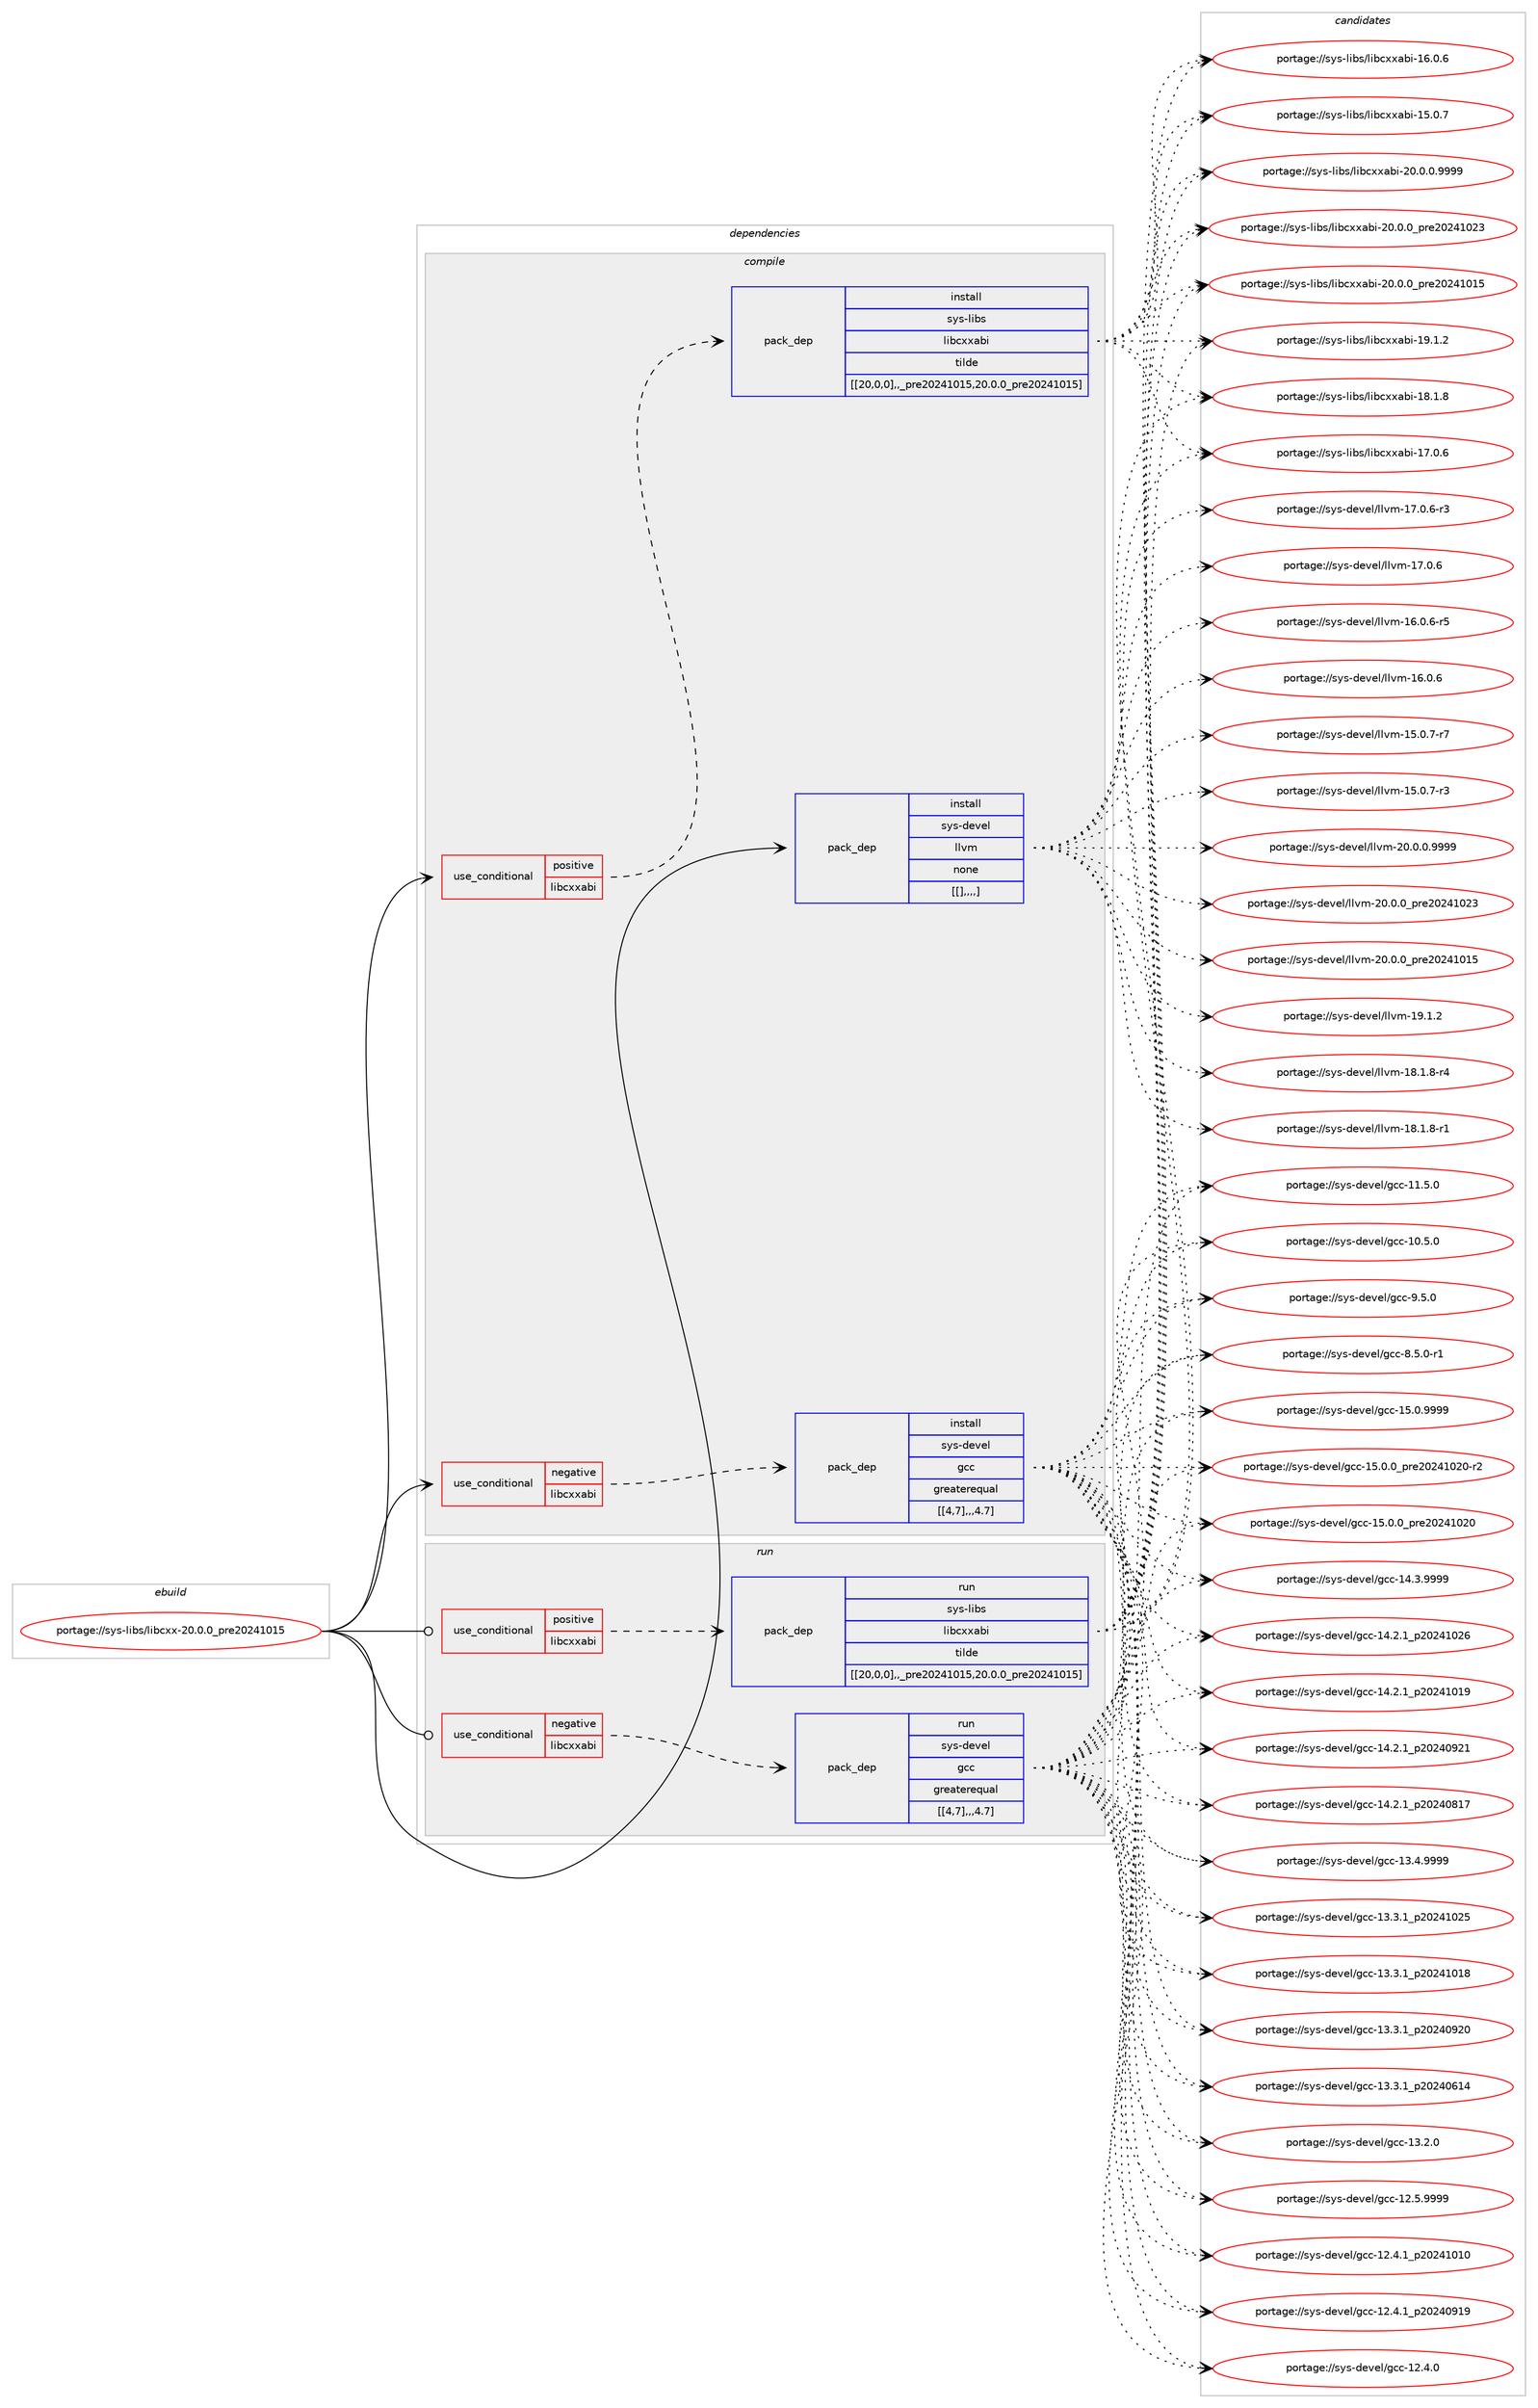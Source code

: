 digraph prolog {

# *************
# Graph options
# *************

newrank=true;
concentrate=true;
compound=true;
graph [rankdir=LR,fontname=Helvetica,fontsize=10,ranksep=1.5];#, ranksep=2.5, nodesep=0.2];
edge  [arrowhead=vee];
node  [fontname=Helvetica,fontsize=10];

# **********
# The ebuild
# **********

subgraph cluster_leftcol {
color=gray;
label=<<i>ebuild</i>>;
id [label="portage://sys-libs/libcxx-20.0.0_pre20241015", color=red, width=4, href="../sys-libs/libcxx-20.0.0_pre20241015.svg"];
}

# ****************
# The dependencies
# ****************

subgraph cluster_midcol {
color=gray;
label=<<i>dependencies</i>>;
subgraph cluster_compile {
fillcolor="#eeeeee";
style=filled;
label=<<i>compile</i>>;
subgraph cond124313 {
dependency464493 [label=<<TABLE BORDER="0" CELLBORDER="1" CELLSPACING="0" CELLPADDING="4"><TR><TD ROWSPAN="3" CELLPADDING="10">use_conditional</TD></TR><TR><TD>negative</TD></TR><TR><TD>libcxxabi</TD></TR></TABLE>>, shape=none, color=red];
subgraph pack336927 {
dependency464549 [label=<<TABLE BORDER="0" CELLBORDER="1" CELLSPACING="0" CELLPADDING="4" WIDTH="220"><TR><TD ROWSPAN="6" CELLPADDING="30">pack_dep</TD></TR><TR><TD WIDTH="110">install</TD></TR><TR><TD>sys-devel</TD></TR><TR><TD>gcc</TD></TR><TR><TD>greaterequal</TD></TR><TR><TD>[[4,7],,,4.7]</TD></TR></TABLE>>, shape=none, color=blue];
}
dependency464493:e -> dependency464549:w [weight=20,style="dashed",arrowhead="vee"];
}
id:e -> dependency464493:w [weight=20,style="solid",arrowhead="vee"];
subgraph cond124341 {
dependency464595 [label=<<TABLE BORDER="0" CELLBORDER="1" CELLSPACING="0" CELLPADDING="4"><TR><TD ROWSPAN="3" CELLPADDING="10">use_conditional</TD></TR><TR><TD>positive</TD></TR><TR><TD>libcxxabi</TD></TR></TABLE>>, shape=none, color=red];
subgraph pack336987 {
dependency464617 [label=<<TABLE BORDER="0" CELLBORDER="1" CELLSPACING="0" CELLPADDING="4" WIDTH="220"><TR><TD ROWSPAN="6" CELLPADDING="30">pack_dep</TD></TR><TR><TD WIDTH="110">install</TD></TR><TR><TD>sys-libs</TD></TR><TR><TD>libcxxabi</TD></TR><TR><TD>tilde</TD></TR><TR><TD>[[20,0,0],,_pre20241015,20.0.0_pre20241015]</TD></TR></TABLE>>, shape=none, color=blue];
}
dependency464595:e -> dependency464617:w [weight=20,style="dashed",arrowhead="vee"];
}
id:e -> dependency464595:w [weight=20,style="solid",arrowhead="vee"];
subgraph pack337002 {
dependency464641 [label=<<TABLE BORDER="0" CELLBORDER="1" CELLSPACING="0" CELLPADDING="4" WIDTH="220"><TR><TD ROWSPAN="6" CELLPADDING="30">pack_dep</TD></TR><TR><TD WIDTH="110">install</TD></TR><TR><TD>sys-devel</TD></TR><TR><TD>llvm</TD></TR><TR><TD>none</TD></TR><TR><TD>[[],,,,]</TD></TR></TABLE>>, shape=none, color=blue];
}
id:e -> dependency464641:w [weight=20,style="solid",arrowhead="vee"];
}
subgraph cluster_compileandrun {
fillcolor="#eeeeee";
style=filled;
label=<<i>compile and run</i>>;
}
subgraph cluster_run {
fillcolor="#eeeeee";
style=filled;
label=<<i>run</i>>;
subgraph cond124378 {
dependency464681 [label=<<TABLE BORDER="0" CELLBORDER="1" CELLSPACING="0" CELLPADDING="4"><TR><TD ROWSPAN="3" CELLPADDING="10">use_conditional</TD></TR><TR><TD>negative</TD></TR><TR><TD>libcxxabi</TD></TR></TABLE>>, shape=none, color=red];
subgraph pack337045 {
dependency464699 [label=<<TABLE BORDER="0" CELLBORDER="1" CELLSPACING="0" CELLPADDING="4" WIDTH="220"><TR><TD ROWSPAN="6" CELLPADDING="30">pack_dep</TD></TR><TR><TD WIDTH="110">run</TD></TR><TR><TD>sys-devel</TD></TR><TR><TD>gcc</TD></TR><TR><TD>greaterequal</TD></TR><TR><TD>[[4,7],,,4.7]</TD></TR></TABLE>>, shape=none, color=blue];
}
dependency464681:e -> dependency464699:w [weight=20,style="dashed",arrowhead="vee"];
}
id:e -> dependency464681:w [weight=20,style="solid",arrowhead="odot"];
subgraph cond124407 {
dependency464768 [label=<<TABLE BORDER="0" CELLBORDER="1" CELLSPACING="0" CELLPADDING="4"><TR><TD ROWSPAN="3" CELLPADDING="10">use_conditional</TD></TR><TR><TD>positive</TD></TR><TR><TD>libcxxabi</TD></TR></TABLE>>, shape=none, color=red];
subgraph pack337093 {
dependency464771 [label=<<TABLE BORDER="0" CELLBORDER="1" CELLSPACING="0" CELLPADDING="4" WIDTH="220"><TR><TD ROWSPAN="6" CELLPADDING="30">pack_dep</TD></TR><TR><TD WIDTH="110">run</TD></TR><TR><TD>sys-libs</TD></TR><TR><TD>libcxxabi</TD></TR><TR><TD>tilde</TD></TR><TR><TD>[[20,0,0],,_pre20241015,20.0.0_pre20241015]</TD></TR></TABLE>>, shape=none, color=blue];
}
dependency464768:e -> dependency464771:w [weight=20,style="dashed",arrowhead="vee"];
}
id:e -> dependency464768:w [weight=20,style="solid",arrowhead="odot"];
}
}

# **************
# The candidates
# **************

subgraph cluster_choices {
rank=same;
color=gray;
label=<<i>candidates</i>>;

subgraph choice336770 {
color=black;
nodesep=1;
choice1151211154510010111810110847103999945495346484657575757 [label="portage://sys-devel/gcc-15.0.9999", color=red, width=4,href="../sys-devel/gcc-15.0.9999.svg"];
choice11512111545100101118101108471039999454953464846489511211410150485052494850484511450 [label="portage://sys-devel/gcc-15.0.0_pre20241020-r2", color=red, width=4,href="../sys-devel/gcc-15.0.0_pre20241020-r2.svg"];
choice1151211154510010111810110847103999945495346484648951121141015048505249485048 [label="portage://sys-devel/gcc-15.0.0_pre20241020", color=red, width=4,href="../sys-devel/gcc-15.0.0_pre20241020.svg"];
choice1151211154510010111810110847103999945495246514657575757 [label="portage://sys-devel/gcc-14.3.9999", color=red, width=4,href="../sys-devel/gcc-14.3.9999.svg"];
choice1151211154510010111810110847103999945495246504649951125048505249485054 [label="portage://sys-devel/gcc-14.2.1_p20241026", color=red, width=4,href="../sys-devel/gcc-14.2.1_p20241026.svg"];
choice1151211154510010111810110847103999945495246504649951125048505249484957 [label="portage://sys-devel/gcc-14.2.1_p20241019", color=red, width=4,href="../sys-devel/gcc-14.2.1_p20241019.svg"];
choice1151211154510010111810110847103999945495246504649951125048505248575049 [label="portage://sys-devel/gcc-14.2.1_p20240921", color=red, width=4,href="../sys-devel/gcc-14.2.1_p20240921.svg"];
choice1151211154510010111810110847103999945495246504649951125048505248564955 [label="portage://sys-devel/gcc-14.2.1_p20240817", color=red, width=4,href="../sys-devel/gcc-14.2.1_p20240817.svg"];
choice1151211154510010111810110847103999945495146524657575757 [label="portage://sys-devel/gcc-13.4.9999", color=red, width=4,href="../sys-devel/gcc-13.4.9999.svg"];
choice1151211154510010111810110847103999945495146514649951125048505249485053 [label="portage://sys-devel/gcc-13.3.1_p20241025", color=red, width=4,href="../sys-devel/gcc-13.3.1_p20241025.svg"];
choice1151211154510010111810110847103999945495146514649951125048505249484956 [label="portage://sys-devel/gcc-13.3.1_p20241018", color=red, width=4,href="../sys-devel/gcc-13.3.1_p20241018.svg"];
choice1151211154510010111810110847103999945495146514649951125048505248575048 [label="portage://sys-devel/gcc-13.3.1_p20240920", color=red, width=4,href="../sys-devel/gcc-13.3.1_p20240920.svg"];
choice1151211154510010111810110847103999945495146514649951125048505248544952 [label="portage://sys-devel/gcc-13.3.1_p20240614", color=red, width=4,href="../sys-devel/gcc-13.3.1_p20240614.svg"];
choice1151211154510010111810110847103999945495146504648 [label="portage://sys-devel/gcc-13.2.0", color=red, width=4,href="../sys-devel/gcc-13.2.0.svg"];
choice1151211154510010111810110847103999945495046534657575757 [label="portage://sys-devel/gcc-12.5.9999", color=red, width=4,href="../sys-devel/gcc-12.5.9999.svg"];
choice1151211154510010111810110847103999945495046524649951125048505249484948 [label="portage://sys-devel/gcc-12.4.1_p20241010", color=red, width=4,href="../sys-devel/gcc-12.4.1_p20241010.svg"];
choice1151211154510010111810110847103999945495046524649951125048505248574957 [label="portage://sys-devel/gcc-12.4.1_p20240919", color=red, width=4,href="../sys-devel/gcc-12.4.1_p20240919.svg"];
choice1151211154510010111810110847103999945495046524648 [label="portage://sys-devel/gcc-12.4.0", color=red, width=4,href="../sys-devel/gcc-12.4.0.svg"];
choice1151211154510010111810110847103999945494946534648 [label="portage://sys-devel/gcc-11.5.0", color=red, width=4,href="../sys-devel/gcc-11.5.0.svg"];
choice1151211154510010111810110847103999945494846534648 [label="portage://sys-devel/gcc-10.5.0", color=red, width=4,href="../sys-devel/gcc-10.5.0.svg"];
choice11512111545100101118101108471039999455746534648 [label="portage://sys-devel/gcc-9.5.0", color=red, width=4,href="../sys-devel/gcc-9.5.0.svg"];
choice115121115451001011181011084710399994556465346484511449 [label="portage://sys-devel/gcc-8.5.0-r1", color=red, width=4,href="../sys-devel/gcc-8.5.0-r1.svg"];
dependency464549:e -> choice1151211154510010111810110847103999945495346484657575757:w [style=dotted,weight="100"];
dependency464549:e -> choice11512111545100101118101108471039999454953464846489511211410150485052494850484511450:w [style=dotted,weight="100"];
dependency464549:e -> choice1151211154510010111810110847103999945495346484648951121141015048505249485048:w [style=dotted,weight="100"];
dependency464549:e -> choice1151211154510010111810110847103999945495246514657575757:w [style=dotted,weight="100"];
dependency464549:e -> choice1151211154510010111810110847103999945495246504649951125048505249485054:w [style=dotted,weight="100"];
dependency464549:e -> choice1151211154510010111810110847103999945495246504649951125048505249484957:w [style=dotted,weight="100"];
dependency464549:e -> choice1151211154510010111810110847103999945495246504649951125048505248575049:w [style=dotted,weight="100"];
dependency464549:e -> choice1151211154510010111810110847103999945495246504649951125048505248564955:w [style=dotted,weight="100"];
dependency464549:e -> choice1151211154510010111810110847103999945495146524657575757:w [style=dotted,weight="100"];
dependency464549:e -> choice1151211154510010111810110847103999945495146514649951125048505249485053:w [style=dotted,weight="100"];
dependency464549:e -> choice1151211154510010111810110847103999945495146514649951125048505249484956:w [style=dotted,weight="100"];
dependency464549:e -> choice1151211154510010111810110847103999945495146514649951125048505248575048:w [style=dotted,weight="100"];
dependency464549:e -> choice1151211154510010111810110847103999945495146514649951125048505248544952:w [style=dotted,weight="100"];
dependency464549:e -> choice1151211154510010111810110847103999945495146504648:w [style=dotted,weight="100"];
dependency464549:e -> choice1151211154510010111810110847103999945495046534657575757:w [style=dotted,weight="100"];
dependency464549:e -> choice1151211154510010111810110847103999945495046524649951125048505249484948:w [style=dotted,weight="100"];
dependency464549:e -> choice1151211154510010111810110847103999945495046524649951125048505248574957:w [style=dotted,weight="100"];
dependency464549:e -> choice1151211154510010111810110847103999945495046524648:w [style=dotted,weight="100"];
dependency464549:e -> choice1151211154510010111810110847103999945494946534648:w [style=dotted,weight="100"];
dependency464549:e -> choice1151211154510010111810110847103999945494846534648:w [style=dotted,weight="100"];
dependency464549:e -> choice11512111545100101118101108471039999455746534648:w [style=dotted,weight="100"];
dependency464549:e -> choice115121115451001011181011084710399994556465346484511449:w [style=dotted,weight="100"];
}
subgraph choice336787 {
color=black;
nodesep=1;
choice11512111545108105981154710810598991201209798105455048464846484657575757 [label="portage://sys-libs/libcxxabi-20.0.0.9999", color=red, width=4,href="../sys-libs/libcxxabi-20.0.0.9999.svg"];
choice1151211154510810598115471081059899120120979810545504846484648951121141015048505249485051 [label="portage://sys-libs/libcxxabi-20.0.0_pre20241023", color=red, width=4,href="../sys-libs/libcxxabi-20.0.0_pre20241023.svg"];
choice1151211154510810598115471081059899120120979810545504846484648951121141015048505249484953 [label="portage://sys-libs/libcxxabi-20.0.0_pre20241015", color=red, width=4,href="../sys-libs/libcxxabi-20.0.0_pre20241015.svg"];
choice1151211154510810598115471081059899120120979810545495746494650 [label="portage://sys-libs/libcxxabi-19.1.2", color=red, width=4,href="../sys-libs/libcxxabi-19.1.2.svg"];
choice1151211154510810598115471081059899120120979810545495646494656 [label="portage://sys-libs/libcxxabi-18.1.8", color=red, width=4,href="../sys-libs/libcxxabi-18.1.8.svg"];
choice1151211154510810598115471081059899120120979810545495546484654 [label="portage://sys-libs/libcxxabi-17.0.6", color=red, width=4,href="../sys-libs/libcxxabi-17.0.6.svg"];
choice1151211154510810598115471081059899120120979810545495446484654 [label="portage://sys-libs/libcxxabi-16.0.6", color=red, width=4,href="../sys-libs/libcxxabi-16.0.6.svg"];
choice1151211154510810598115471081059899120120979810545495346484655 [label="portage://sys-libs/libcxxabi-15.0.7", color=red, width=4,href="../sys-libs/libcxxabi-15.0.7.svg"];
dependency464617:e -> choice11512111545108105981154710810598991201209798105455048464846484657575757:w [style=dotted,weight="100"];
dependency464617:e -> choice1151211154510810598115471081059899120120979810545504846484648951121141015048505249485051:w [style=dotted,weight="100"];
dependency464617:e -> choice1151211154510810598115471081059899120120979810545504846484648951121141015048505249484953:w [style=dotted,weight="100"];
dependency464617:e -> choice1151211154510810598115471081059899120120979810545495746494650:w [style=dotted,weight="100"];
dependency464617:e -> choice1151211154510810598115471081059899120120979810545495646494656:w [style=dotted,weight="100"];
dependency464617:e -> choice1151211154510810598115471081059899120120979810545495546484654:w [style=dotted,weight="100"];
dependency464617:e -> choice1151211154510810598115471081059899120120979810545495446484654:w [style=dotted,weight="100"];
dependency464617:e -> choice1151211154510810598115471081059899120120979810545495346484655:w [style=dotted,weight="100"];
}
subgraph choice336791 {
color=black;
nodesep=1;
choice1151211154510010111810110847108108118109455048464846484657575757 [label="portage://sys-devel/llvm-20.0.0.9999", color=red, width=4,href="../sys-devel/llvm-20.0.0.9999.svg"];
choice115121115451001011181011084710810811810945504846484648951121141015048505249485051 [label="portage://sys-devel/llvm-20.0.0_pre20241023", color=red, width=4,href="../sys-devel/llvm-20.0.0_pre20241023.svg"];
choice115121115451001011181011084710810811810945504846484648951121141015048505249484953 [label="portage://sys-devel/llvm-20.0.0_pre20241015", color=red, width=4,href="../sys-devel/llvm-20.0.0_pre20241015.svg"];
choice115121115451001011181011084710810811810945495746494650 [label="portage://sys-devel/llvm-19.1.2", color=red, width=4,href="../sys-devel/llvm-19.1.2.svg"];
choice1151211154510010111810110847108108118109454956464946564511452 [label="portage://sys-devel/llvm-18.1.8-r4", color=red, width=4,href="../sys-devel/llvm-18.1.8-r4.svg"];
choice1151211154510010111810110847108108118109454956464946564511449 [label="portage://sys-devel/llvm-18.1.8-r1", color=red, width=4,href="../sys-devel/llvm-18.1.8-r1.svg"];
choice1151211154510010111810110847108108118109454955464846544511451 [label="portage://sys-devel/llvm-17.0.6-r3", color=red, width=4,href="../sys-devel/llvm-17.0.6-r3.svg"];
choice115121115451001011181011084710810811810945495546484654 [label="portage://sys-devel/llvm-17.0.6", color=red, width=4,href="../sys-devel/llvm-17.0.6.svg"];
choice1151211154510010111810110847108108118109454954464846544511453 [label="portage://sys-devel/llvm-16.0.6-r5", color=red, width=4,href="../sys-devel/llvm-16.0.6-r5.svg"];
choice115121115451001011181011084710810811810945495446484654 [label="portage://sys-devel/llvm-16.0.6", color=red, width=4,href="../sys-devel/llvm-16.0.6.svg"];
choice1151211154510010111810110847108108118109454953464846554511455 [label="portage://sys-devel/llvm-15.0.7-r7", color=red, width=4,href="../sys-devel/llvm-15.0.7-r7.svg"];
choice1151211154510010111810110847108108118109454953464846554511451 [label="portage://sys-devel/llvm-15.0.7-r3", color=red, width=4,href="../sys-devel/llvm-15.0.7-r3.svg"];
dependency464641:e -> choice1151211154510010111810110847108108118109455048464846484657575757:w [style=dotted,weight="100"];
dependency464641:e -> choice115121115451001011181011084710810811810945504846484648951121141015048505249485051:w [style=dotted,weight="100"];
dependency464641:e -> choice115121115451001011181011084710810811810945504846484648951121141015048505249484953:w [style=dotted,weight="100"];
dependency464641:e -> choice115121115451001011181011084710810811810945495746494650:w [style=dotted,weight="100"];
dependency464641:e -> choice1151211154510010111810110847108108118109454956464946564511452:w [style=dotted,weight="100"];
dependency464641:e -> choice1151211154510010111810110847108108118109454956464946564511449:w [style=dotted,weight="100"];
dependency464641:e -> choice1151211154510010111810110847108108118109454955464846544511451:w [style=dotted,weight="100"];
dependency464641:e -> choice115121115451001011181011084710810811810945495546484654:w [style=dotted,weight="100"];
dependency464641:e -> choice1151211154510010111810110847108108118109454954464846544511453:w [style=dotted,weight="100"];
dependency464641:e -> choice115121115451001011181011084710810811810945495446484654:w [style=dotted,weight="100"];
dependency464641:e -> choice1151211154510010111810110847108108118109454953464846554511455:w [style=dotted,weight="100"];
dependency464641:e -> choice1151211154510010111810110847108108118109454953464846554511451:w [style=dotted,weight="100"];
}
subgraph choice336801 {
color=black;
nodesep=1;
choice1151211154510010111810110847103999945495346484657575757 [label="portage://sys-devel/gcc-15.0.9999", color=red, width=4,href="../sys-devel/gcc-15.0.9999.svg"];
choice11512111545100101118101108471039999454953464846489511211410150485052494850484511450 [label="portage://sys-devel/gcc-15.0.0_pre20241020-r2", color=red, width=4,href="../sys-devel/gcc-15.0.0_pre20241020-r2.svg"];
choice1151211154510010111810110847103999945495346484648951121141015048505249485048 [label="portage://sys-devel/gcc-15.0.0_pre20241020", color=red, width=4,href="../sys-devel/gcc-15.0.0_pre20241020.svg"];
choice1151211154510010111810110847103999945495246514657575757 [label="portage://sys-devel/gcc-14.3.9999", color=red, width=4,href="../sys-devel/gcc-14.3.9999.svg"];
choice1151211154510010111810110847103999945495246504649951125048505249485054 [label="portage://sys-devel/gcc-14.2.1_p20241026", color=red, width=4,href="../sys-devel/gcc-14.2.1_p20241026.svg"];
choice1151211154510010111810110847103999945495246504649951125048505249484957 [label="portage://sys-devel/gcc-14.2.1_p20241019", color=red, width=4,href="../sys-devel/gcc-14.2.1_p20241019.svg"];
choice1151211154510010111810110847103999945495246504649951125048505248575049 [label="portage://sys-devel/gcc-14.2.1_p20240921", color=red, width=4,href="../sys-devel/gcc-14.2.1_p20240921.svg"];
choice1151211154510010111810110847103999945495246504649951125048505248564955 [label="portage://sys-devel/gcc-14.2.1_p20240817", color=red, width=4,href="../sys-devel/gcc-14.2.1_p20240817.svg"];
choice1151211154510010111810110847103999945495146524657575757 [label="portage://sys-devel/gcc-13.4.9999", color=red, width=4,href="../sys-devel/gcc-13.4.9999.svg"];
choice1151211154510010111810110847103999945495146514649951125048505249485053 [label="portage://sys-devel/gcc-13.3.1_p20241025", color=red, width=4,href="../sys-devel/gcc-13.3.1_p20241025.svg"];
choice1151211154510010111810110847103999945495146514649951125048505249484956 [label="portage://sys-devel/gcc-13.3.1_p20241018", color=red, width=4,href="../sys-devel/gcc-13.3.1_p20241018.svg"];
choice1151211154510010111810110847103999945495146514649951125048505248575048 [label="portage://sys-devel/gcc-13.3.1_p20240920", color=red, width=4,href="../sys-devel/gcc-13.3.1_p20240920.svg"];
choice1151211154510010111810110847103999945495146514649951125048505248544952 [label="portage://sys-devel/gcc-13.3.1_p20240614", color=red, width=4,href="../sys-devel/gcc-13.3.1_p20240614.svg"];
choice1151211154510010111810110847103999945495146504648 [label="portage://sys-devel/gcc-13.2.0", color=red, width=4,href="../sys-devel/gcc-13.2.0.svg"];
choice1151211154510010111810110847103999945495046534657575757 [label="portage://sys-devel/gcc-12.5.9999", color=red, width=4,href="../sys-devel/gcc-12.5.9999.svg"];
choice1151211154510010111810110847103999945495046524649951125048505249484948 [label="portage://sys-devel/gcc-12.4.1_p20241010", color=red, width=4,href="../sys-devel/gcc-12.4.1_p20241010.svg"];
choice1151211154510010111810110847103999945495046524649951125048505248574957 [label="portage://sys-devel/gcc-12.4.1_p20240919", color=red, width=4,href="../sys-devel/gcc-12.4.1_p20240919.svg"];
choice1151211154510010111810110847103999945495046524648 [label="portage://sys-devel/gcc-12.4.0", color=red, width=4,href="../sys-devel/gcc-12.4.0.svg"];
choice1151211154510010111810110847103999945494946534648 [label="portage://sys-devel/gcc-11.5.0", color=red, width=4,href="../sys-devel/gcc-11.5.0.svg"];
choice1151211154510010111810110847103999945494846534648 [label="portage://sys-devel/gcc-10.5.0", color=red, width=4,href="../sys-devel/gcc-10.5.0.svg"];
choice11512111545100101118101108471039999455746534648 [label="portage://sys-devel/gcc-9.5.0", color=red, width=4,href="../sys-devel/gcc-9.5.0.svg"];
choice115121115451001011181011084710399994556465346484511449 [label="portage://sys-devel/gcc-8.5.0-r1", color=red, width=4,href="../sys-devel/gcc-8.5.0-r1.svg"];
dependency464699:e -> choice1151211154510010111810110847103999945495346484657575757:w [style=dotted,weight="100"];
dependency464699:e -> choice11512111545100101118101108471039999454953464846489511211410150485052494850484511450:w [style=dotted,weight="100"];
dependency464699:e -> choice1151211154510010111810110847103999945495346484648951121141015048505249485048:w [style=dotted,weight="100"];
dependency464699:e -> choice1151211154510010111810110847103999945495246514657575757:w [style=dotted,weight="100"];
dependency464699:e -> choice1151211154510010111810110847103999945495246504649951125048505249485054:w [style=dotted,weight="100"];
dependency464699:e -> choice1151211154510010111810110847103999945495246504649951125048505249484957:w [style=dotted,weight="100"];
dependency464699:e -> choice1151211154510010111810110847103999945495246504649951125048505248575049:w [style=dotted,weight="100"];
dependency464699:e -> choice1151211154510010111810110847103999945495246504649951125048505248564955:w [style=dotted,weight="100"];
dependency464699:e -> choice1151211154510010111810110847103999945495146524657575757:w [style=dotted,weight="100"];
dependency464699:e -> choice1151211154510010111810110847103999945495146514649951125048505249485053:w [style=dotted,weight="100"];
dependency464699:e -> choice1151211154510010111810110847103999945495146514649951125048505249484956:w [style=dotted,weight="100"];
dependency464699:e -> choice1151211154510010111810110847103999945495146514649951125048505248575048:w [style=dotted,weight="100"];
dependency464699:e -> choice1151211154510010111810110847103999945495146514649951125048505248544952:w [style=dotted,weight="100"];
dependency464699:e -> choice1151211154510010111810110847103999945495146504648:w [style=dotted,weight="100"];
dependency464699:e -> choice1151211154510010111810110847103999945495046534657575757:w [style=dotted,weight="100"];
dependency464699:e -> choice1151211154510010111810110847103999945495046524649951125048505249484948:w [style=dotted,weight="100"];
dependency464699:e -> choice1151211154510010111810110847103999945495046524649951125048505248574957:w [style=dotted,weight="100"];
dependency464699:e -> choice1151211154510010111810110847103999945495046524648:w [style=dotted,weight="100"];
dependency464699:e -> choice1151211154510010111810110847103999945494946534648:w [style=dotted,weight="100"];
dependency464699:e -> choice1151211154510010111810110847103999945494846534648:w [style=dotted,weight="100"];
dependency464699:e -> choice11512111545100101118101108471039999455746534648:w [style=dotted,weight="100"];
dependency464699:e -> choice115121115451001011181011084710399994556465346484511449:w [style=dotted,weight="100"];
}
subgraph choice336836 {
color=black;
nodesep=1;
choice11512111545108105981154710810598991201209798105455048464846484657575757 [label="portage://sys-libs/libcxxabi-20.0.0.9999", color=red, width=4,href="../sys-libs/libcxxabi-20.0.0.9999.svg"];
choice1151211154510810598115471081059899120120979810545504846484648951121141015048505249485051 [label="portage://sys-libs/libcxxabi-20.0.0_pre20241023", color=red, width=4,href="../sys-libs/libcxxabi-20.0.0_pre20241023.svg"];
choice1151211154510810598115471081059899120120979810545504846484648951121141015048505249484953 [label="portage://sys-libs/libcxxabi-20.0.0_pre20241015", color=red, width=4,href="../sys-libs/libcxxabi-20.0.0_pre20241015.svg"];
choice1151211154510810598115471081059899120120979810545495746494650 [label="portage://sys-libs/libcxxabi-19.1.2", color=red, width=4,href="../sys-libs/libcxxabi-19.1.2.svg"];
choice1151211154510810598115471081059899120120979810545495646494656 [label="portage://sys-libs/libcxxabi-18.1.8", color=red, width=4,href="../sys-libs/libcxxabi-18.1.8.svg"];
choice1151211154510810598115471081059899120120979810545495546484654 [label="portage://sys-libs/libcxxabi-17.0.6", color=red, width=4,href="../sys-libs/libcxxabi-17.0.6.svg"];
choice1151211154510810598115471081059899120120979810545495446484654 [label="portage://sys-libs/libcxxabi-16.0.6", color=red, width=4,href="../sys-libs/libcxxabi-16.0.6.svg"];
choice1151211154510810598115471081059899120120979810545495346484655 [label="portage://sys-libs/libcxxabi-15.0.7", color=red, width=4,href="../sys-libs/libcxxabi-15.0.7.svg"];
dependency464771:e -> choice11512111545108105981154710810598991201209798105455048464846484657575757:w [style=dotted,weight="100"];
dependency464771:e -> choice1151211154510810598115471081059899120120979810545504846484648951121141015048505249485051:w [style=dotted,weight="100"];
dependency464771:e -> choice1151211154510810598115471081059899120120979810545504846484648951121141015048505249484953:w [style=dotted,weight="100"];
dependency464771:e -> choice1151211154510810598115471081059899120120979810545495746494650:w [style=dotted,weight="100"];
dependency464771:e -> choice1151211154510810598115471081059899120120979810545495646494656:w [style=dotted,weight="100"];
dependency464771:e -> choice1151211154510810598115471081059899120120979810545495546484654:w [style=dotted,weight="100"];
dependency464771:e -> choice1151211154510810598115471081059899120120979810545495446484654:w [style=dotted,weight="100"];
dependency464771:e -> choice1151211154510810598115471081059899120120979810545495346484655:w [style=dotted,weight="100"];
}
}

}
